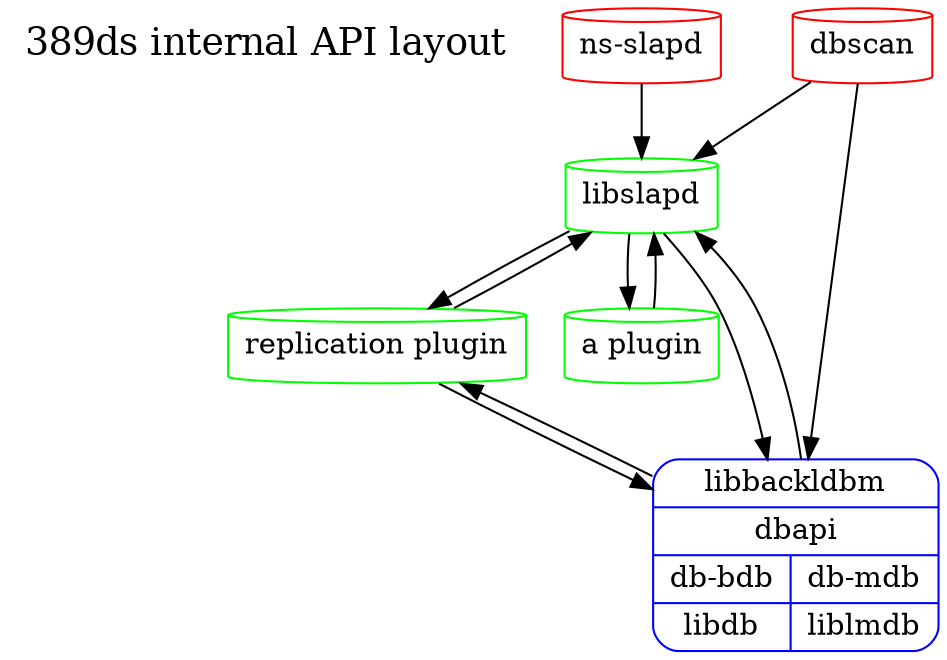 // Shows how ansible configure 389ds instances

digraph api {
    title [label="389ds internal API layout", shape=plaintext, fontsize=18];
    nsslapd [label="ns-slapd", shape=cylinder, color=red];
    dbscan [label="dbscan", shape=cylinder, color=red];

    repl [label="replication plugin", shape=cylinder, color=green];
    plugin [label="a plugin", shape=cylinder, color=green];
    slapd [label="libslapd", shape=cylinder, color=green];

    backldbm [label="{ libbackldbm | dbapi | { { db-bdb | libdb } | { db-mdb | liblmdb }}}", shape=Mrecord, color=blue];

    dbscan->backldbm
    dbscan->slapd
    nsslapd->slapd
    slapd->backldbm
    repl->slapd
    repl->backldbm
    slapd->repl
    backldbm->repl
    backldbm->slapd
    slapd->plugin
    plugin->slapd

}
    

